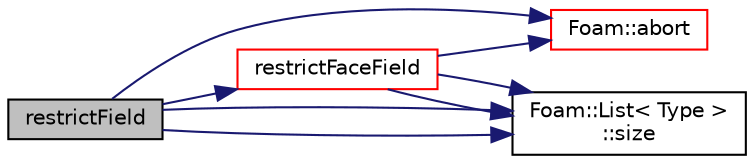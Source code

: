 digraph "restrictField"
{
  bgcolor="transparent";
  edge [fontname="Helvetica",fontsize="10",labelfontname="Helvetica",labelfontsize="10"];
  node [fontname="Helvetica",fontsize="10",shape=record];
  rankdir="LR";
  Node1913 [label="restrictField",height=0.2,width=0.4,color="black", fillcolor="grey75", style="filled", fontcolor="black"];
  Node1913 -> Node1914 [color="midnightblue",fontsize="10",style="solid",fontname="Helvetica"];
  Node1914 [label="Foam::abort",height=0.2,width=0.4,color="red",URL="$a21851.html#a447107a607d03e417307c203fa5fb44b"];
  Node1913 -> Node1959 [color="midnightblue",fontsize="10",style="solid",fontname="Helvetica"];
  Node1959 [label="restrictFaceField",height=0.2,width=0.4,color="red",URL="$a28013.html#aa72390fdc1317326421ff49be6af4ecb",tooltip="Restrict (integrate by summation) face field. "];
  Node1959 -> Node1960 [color="midnightblue",fontsize="10",style="solid",fontname="Helvetica"];
  Node1960 [label="Foam::List\< Type \>\l::size",height=0.2,width=0.4,color="black",URL="$a26833.html#a8a5f6fa29bd4b500caf186f60245b384",tooltip="Override size to be inconsistent with allocated storage. "];
  Node1959 -> Node1960 [color="midnightblue",fontsize="10",style="solid",fontname="Helvetica"];
  Node1959 -> Node1914 [color="midnightblue",fontsize="10",style="solid",fontname="Helvetica"];
  Node1913 -> Node1960 [color="midnightblue",fontsize="10",style="solid",fontname="Helvetica"];
  Node1913 -> Node1960 [color="midnightblue",fontsize="10",style="solid",fontname="Helvetica"];
}
